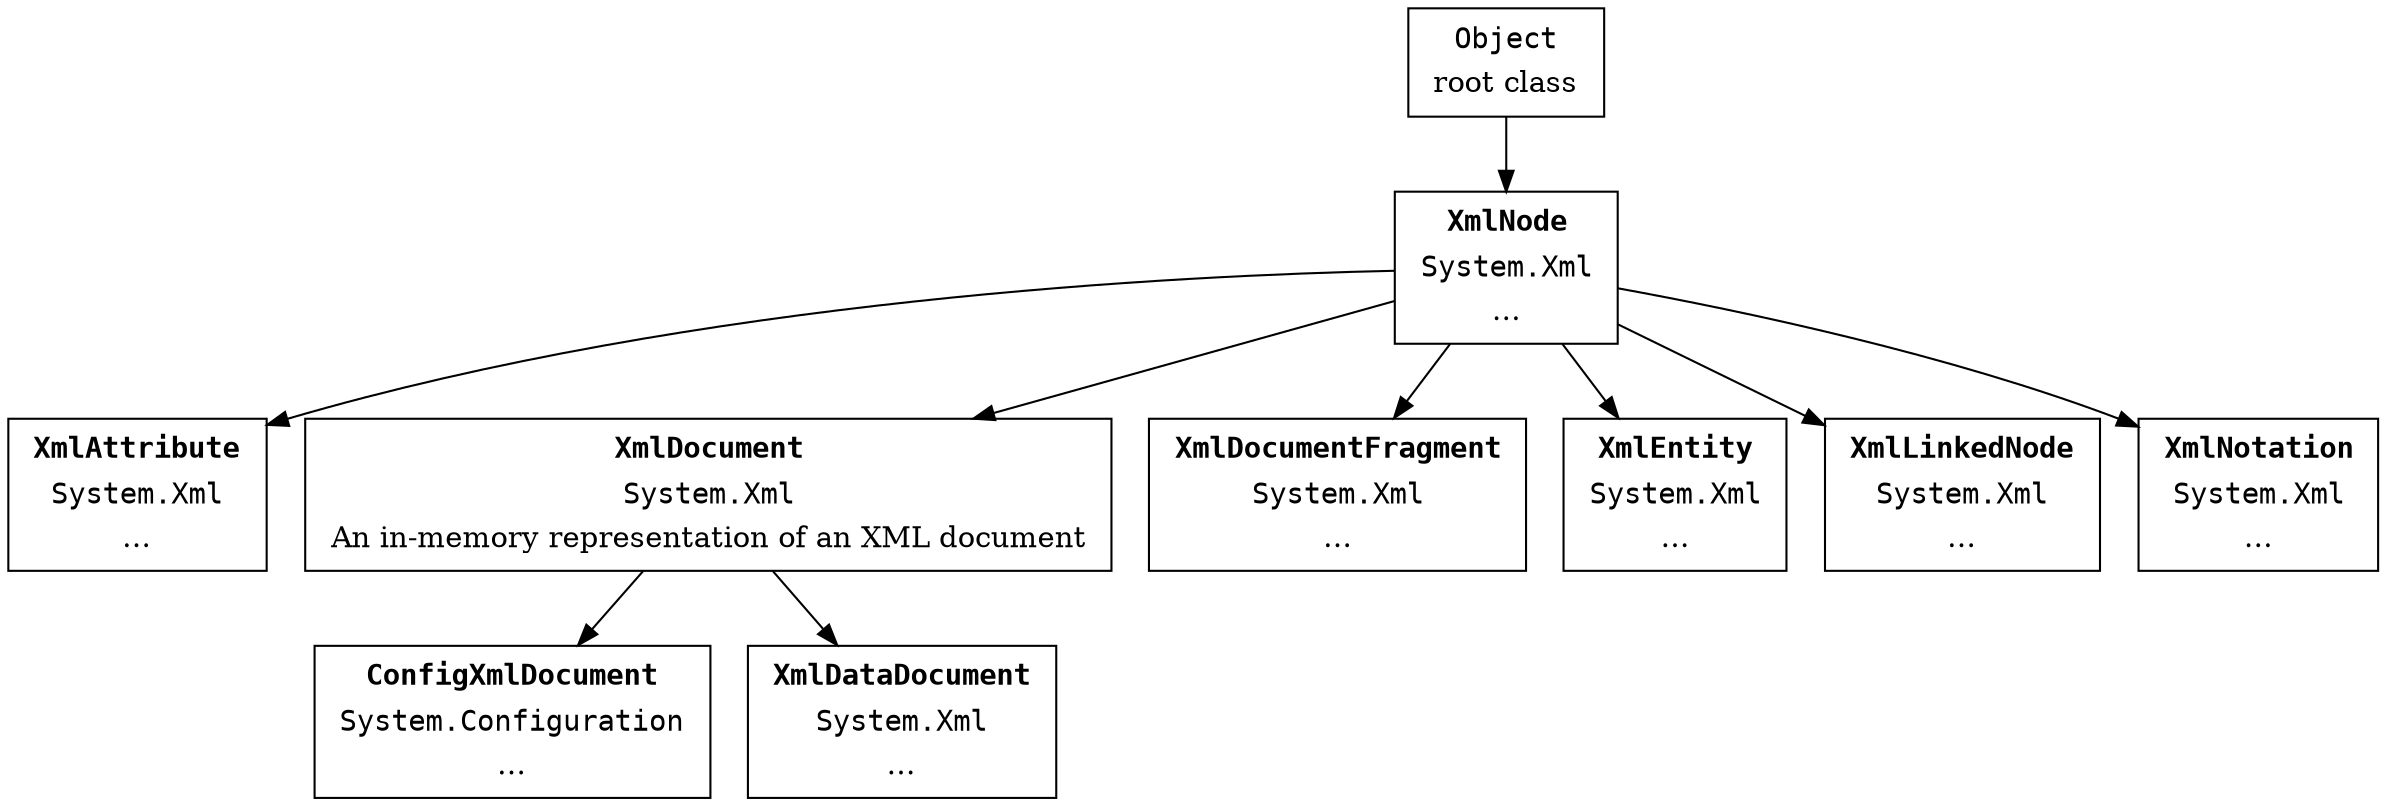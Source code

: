 digraph hierarchy {

   node [ shape=box ]

   System_Object[ label=< <table border="0"><tr><td align="text"><font face="Courier">Object</font></td></tr><tr><td align="text">root class<br align="left"/></td></tr></table> > ];

   System_Xml_XmlNode [ label=< <table border="0"> // {
        <tr><td align="text"><font face="Courier"><b>XmlNode</b></font></td></tr>
        <tr><td><font face="Courier">System.Xml</font></td></tr>
        <tr><td align="text">…</td></tr></table> > ];

   System_Object -> System_Xml_XmlNode

   System_Xml_XmlAttribute [ label=< <table border="0"> // {
        <tr><td align="text"><font face="Courier"><b>XmlAttribute</b></font></td></tr>
        <tr><td><font face="Courier">System.Xml</font></td></tr>
        <tr><td align="text">…</td></tr></table> > ];

   System_Xml_XmlDocument [ label=< <table border="0"> // {
        <tr><td align="text"><font face="Courier"><b>XmlDocument</b></font></td></tr>
        <tr><td><font face="Courier">System.Xml</font></td></tr>
        <tr><td align="text">An in-memory representation of an XML document</td></tr></table> > ];

   System_Xml_XmlDocumentFragment [ label=< <table border="0"> // {
        <tr><td align="text"><font face="Courier"><b>XmlDocumentFragment</b></font></td></tr>
        <tr><td><font face="Courier">System.Xml</font></td></tr>
        <tr><td align="text">…</td></tr></table> > ];

   System_Xml_XmlEntity [ label=< <table border="0"> // {
        <tr><td align="text"><font face="Courier"><b>XmlEntity</b></font></td></tr>
        <tr><td><font face="Courier">System.Xml</font></td></tr>
        <tr><td align="text">…</td></tr></table> > ];

   System_Xml_XmlLinkedNode [ label=< <table border="0"> // {
        <tr><td align="text"><font face="Courier"><b>XmlLinkedNode</b></font></td></tr>
        <tr><td><font face="Courier">System.Xml</font></td></tr>
        <tr><td align="text">…</td></tr></table> > ];

   System_Xml_XmlNotation [ label=< <table border="0"> // {
        <tr><td align="text"><font face="Courier"><b>XmlNotation</b></font></td></tr>
        <tr><td><font face="Courier">System.Xml</font></td></tr>
        <tr><td align="text">…</td></tr></table> > ];

   System_Xml_XmlNode -> System_Xml_XmlAttribute
   System_Xml_XmlNode -> System_Xml_XmlDocument         // here
   System_Xml_XmlNode -> System_Xml_XmlDocumentFragment
   System_Xml_XmlNode -> System_Xml_XmlEntity
   System_Xml_XmlNode -> System_Xml_XmlLinkedNode
   System_Xml_XmlNode -> System_Xml_XmlNotation


   System_Configuration_ConfigXmlDocument [ label=< <table border="0"> // {
         <tr><td align="text"><font face="Courier"><b>ConfigXmlDocument</b></font></td></tr>
         <tr><td><font face="Courier">System.Configuration</font></td></tr>
         <tr><td align="text">…</td></tr></table> > ];

   System_Xml_XmlDataDocument [ label=< <table border="0"> // {
         <tr><td align="text"><font face="Courier"><b>XmlDataDocument</b></font></td></tr>
         <tr><td><font face="Courier">System.Xml</font></td></tr>
         <tr><td align="text">…</td></tr></table> > ];

   System_Xml_XmlDocument -> System_Configuration_ConfigXmlDocument
   System_Xml_XmlDocument -> System_Xml_XmlDataDocument


//
//
//    System_ValueType [ label=< <table border="0"><tr><td align="text"><font face="Courier">ValueType</font></td></tr><tr><td>…</td></tr></table> > ];
//
//    System_Object -> System_ValueType;
//
//    System_Nullable [ label=< <table border="0"> // {
//       <tr><td align="text"><font face="Courier"><b>Nullable&lt;T&gt;</b></font></td></tr>
//       <tr><td><font face="Courier">System</font></td></tr>
//       <tr><td align="text">…</td></tr></table> > ];
//
//    System_Object -> System_Nullable // }
//
//    System_Delegate [ label=< <table border="0"> // {
//       <tr><td align="text"><font face="Courier"><b><i>Delegate</i></b></font></td></tr>
//       <tr><td><font face="Courier">System</font></td></tr>
//       <tr><td align="text">…</td></tr></table> > ];
//
//    System_Object -> System_Delegate // }
//
//    System_Reflection_Memberinfo [ label=< <table border="0"> // {
//       <tr><td align="text"><font face="Courier"><b>MemberInfo</b></font></td></tr>
//       <tr><td align="text"><font face="Courier">Reflection</font></td></tr>
//       <tr><td>…</td></tr></table> > ];
//
//    System_Object -> System_Reflection_Memberinfo; // }
//
//    System_Text_Encoding [ label=< <table border="0"> // {
//       <tr><td align="text"><font face="Courier"><b>Encoding</b></font></td></tr>
//       <tr><td align="text"><font face="Courier">System.Text</font></td></tr>
//       <tr><td align="text">$OutputEncoding<br align="left"/></td></tr></table> > ];
//
//    System_Object -> System_Text_Encoding // }
//
//    System_Environment [ label=< <table border="0"> // {
//       <tr><td align="text"><font face="Courier"><b>Environment</b></font></td></tr>
//       <tr><td align="text"><font face="Courier">System</font></td></tr>
//       <tr><td>Current environment/platform</td></tr></table> > ];
//
//    System_Object -> System_Environment; // }
//
//    System_Attribute [ label=< <table border="0"> // {
//       <tr><td align="text"><font face="Courier"><b>Attribute</b></font></td></tr>
//       <tr><td align="text"><font face="Courier">System</font></td></tr>
//       <tr><td>…</td></tr></table> > ];
//
//
//    System_Object -> System_Attribute; // }
//
//    System_Reflection_AssemblyKeyFileAttribute [ label=< <table border="0"> // {
//       <tr><td align="text"><font face="Courier"><b>AssemblyKeyFileAttribute</b></font></td></tr>
//       <tr><td align="text"><font face="Courier">System.Reflection</font></td></tr>
//       <tr><td align="text">Name of file with key pair</td></tr></table> > ];
//
//    System_Attribute -> System_Reflection_AssemblyKeyFileAttribute // }
//
//    System_Reflection_AssemblyKeyNameAttribute [ label=< <table border="0"> // {
//       <tr><td align="text"><font face="Courier"><b>AssemblyKeyNameAttribute</b></font></td></tr>
//       <tr><td align="text"><font face="Courier">System.Reflection</font></td></tr>
//       <tr><td align="text">Name of key container within CSP</td></tr></table> > ];
//
//    System_Attribute -> System_Reflection_AssemblyKeyNameAttribute // }
//
//    System_STAThreadAttribute [ label=< <table border="0"> // {
//       <tr><td align="text"><font face="Courier"><b>STAThreadAttribute</b></font></td></tr>
//       <tr><td align="text"><font face="Courier">System</font></td></tr>
//       <tr><td align="text">Application is single-threaded apartment<br align="left"/></td></tr></table> > ];
//
//
//    System_Attribute -> System_STAThreadAttribute; // }
//
//    System_MTAThreadAttribute [ label=< <table border="0"> // {
//       <tr><td align="text"><font face="Courier"><b>MTAThreadAttribute</b></font></td></tr>
//       <tr><td align="text"><font face="Courier">System</font></td></tr>
//       <tr><td align="text">Application is multi-threaded apartment<br align="left"/></td></tr></table> > ];
//
//    System_Attribute -> System_MTAThreadAttribute; // }
//
//    System_AttributeUsageAttribute [ label=< <table border="0"> // {
//       <tr><td align="text"><font face="Courier"><b>AttributeUsageAttribute</b></font></td></tr>
//       <tr><td align="text"><font face="Courier">System</font></td></tr>
//       <tr><td>How other attributes are used</td></tr></table> > ];
//
//    System_Attribute -> System_AttributeUsageAttribute // }
//
//    System_MarshalByRefObject [ label=< <table border="0"> // {
//       <tr><td align="text"><font face="Courier"><b>MarshalByRefObject</b></font></td></tr>
//       <tr><td align="text"><font face="Courier">System</font></td></tr>
//       <tr><td align="text">Access object accross<br align="left"/>application boundaries<br align="left"/></td></tr></table> > ];
//
//    System_Object -> System_MarshalByRefObject; // }
//
//    System_ComponentModel_MarshalByValueComponent [ label=< <table border="0"> // {
//       <tr><td align="text"><font face="Courier"><b>MarshalByValueComponent</b></font></td></tr>
//       <tr><td align="text"><font face="Courier">System.ComponentModel</font></td></tr>
//       <tr><td>…</td></tr></table> > ];
//
//    System_Object -> System_ComponentModel_MarshalByValueComponent // }
//
//    System_Data_Common_DataAdapter [ label=< <table border="0"> // {
//       <tr><td align="text"><font face="Courier"><b>DataAdapter</b></font></td></tr>
//       <tr><td align="text"><font face="Courier">System.Data.Common</font></td></tr>
//       <tr><td align="text">Bridge to <font face="Courier">System.Data.DataSet</font><br align="left"/></td></tr></table> > ];
//
//    System_MarshalByRefObject -> System_Data_Common_DataAdapter // }
//
//    System_Data_Common_DbDataAdapter [ label=< <table border="0"> // {
//       <tr><td align="text"><font face="Courier"><b>Db.DataAdapter</b></font></td></tr>
//       <tr><td align="text"><font face="Courier">System.Data.Common</font></td></tr>
//       <tr><td align="text">…<br align="left"/></td></tr></table> > ];
//
//    System_Data_Common_DataAdapter -> System_Data_Common_DbDataAdapter // }
//
//    System_Data_DataRelation [ label=< <table border="0"> // {
//       <tr><td align="text"><font face="Courier"><b>DataRelation</b></font></td></tr>
//       <tr><td align="text"><font face="Courier">System.Data</font></td></tr>
//       <tr><td>Parent-child relation between<br align="left"/>two <font face="Courier">DataTable</font> objects<br align="left"/></td></tr></table> > ];
//
//    System_Object -> System_Data_DataRelation // }
//
//    Microsoft_SqlServer_Server_SqlProcedureAttribute [ label=< <table border="0"> // {
//       <tr><td align="text"><font face="Courier"><b>SqlProcedureAttribute</b></font></td></tr>
//       <tr><td align="text"><font face="Courier">Microsoft.SqlServer.Server</font></td></tr>
//       <tr><td align="text">Used by Visual Studio<br align="left"/></td></tr></table> > ];
//
//    System_Attribute -> Microsoft_SqlServer_Server_SqlProcedureAttribute // }
//
//    System_DateTime [ label=< <table border="0"><tr><td align="text"><font face="Courier">DateTime</font></td></tr><tr><td>…</td></tr></table> > ];
//
//    System_Enum [ label = "Enum" ];
//
//    System_Int32 [ label = "Int32" ];
//
//    System_Void [ label = "Void" ];
//
//
//    System_Exception [ label=< <table border="0"> // {
//       <tr><td align="text"><font face="Courier"><b>Exception</b></font></td></tr>
//       <tr><td align="text"><font face="Courier">System</font></td></tr>
//       <tr><td>…</td></tr></table> > ];
//
//    System_Object -> System_Exception // }
//
//
//    System_Object -> System_Attribute; // }
//
//    System_Func [ label=< <table border="0">
//       <tr><td align="text"><font face="Courier"><b><i>Func&lt;…&gt;</i></b></font></td></tr>
//       <tr><td><font face="Courier">System</font></td></tr>
//       <tr><td align="text">…</td></tr></table> > ];
//
//    System_Delegate -> System_Func;
//
//    System_MulticastDelegate [ label=< <table border="0">
//       <tr><td align="text"><font face="Courier"><b><i>MulticastDelegate</i></b></font></td></tr>
//       <tr><td><font face="Courier">System</font></td></tr>
//       <tr><td align="text">…</td></tr></table> > ];
//
//    System_Delegate -> System_MulticastDelegate;
//
//    System_Action [ label=< <table border="0">
//       <tr><td align="text"><font face="Courier"><b><i>Action&lt;…&gt;</i></b></font></td></tr>
//       <tr><td><font face="Courier">System</font></td></tr>
//       <tr><td align="text">…</td></tr></table> > ];
//
//    System_Delegate -> System_Action;
//
//    System_EventHandler [ label=< <table border="0"> // {
//       <tr><td align="text"><font face="Courier"><b>EventHandler</b></font></td></tr>
//       <tr><td><font face="Courier">System</font></td></tr>
//       <tr><td align="text">Method that handles<br align="left"/>events without data<br align="left"/></td></tr></table> > ];
//
//    System_Delegate -> System_EventHandler // }
//
//    System_Collections_IEnumerable [ label=< <table border="0"> // {
//       <tr><td align="text"><font face="Courier"><b>IEnumerable</b></font></td></tr>
//       <tr><td><font face="Courier">System.Collections</font></td></tr>
//       <tr><td align="text">Used for the <font face="Courier">foreach</font> keyword<br align="left"/></td></tr></table> > ];
//    // }
//
//    System_Collections_IEnumerator [ label=< <table border="0">
//       <tr><td align="text"><font face="Courier"><b>IEnumerator</b></font></td></tr>
//       <tr><td><font face="Courier">System.Collections</font></td></tr>
//       <tr><td align="text">Returned by <font face="Courier">IEnumerable.GetEnumerator()</font><br align="left"/></td></tr></table> > ];
//
//    System_Collections_Generic_IEnumerable [ label=< <table border="0"> // {
//       <tr><td align="text"><font face="Courier"><b>IEnumerable&lt;T&gt;</b></font></td></tr>
//       <tr><td><font face="Courier">System.Collections.Generic</font></td></tr>
//       <tr><td align="text">…<br align="left"/></td></tr></table> > ];
//
//    System_Collections_IEnumerable -> System_Collections_Generic_IEnumerable // }
//
//    System_Collections_Specialized_NameObjectCollectionBase [ label=< <table border="0"> // {
//       <tr><td align="text"><font face="Courier"><b><i>NameObjectCollectionBase</i></b></font></td></tr>
//       <tr><td><font face="Courier">System.Collections.Specialized</font></td></tr>
//       <tr><td align="text">Abstract base class for string-key<br align="left"/>object-value pairs<br align="left"/></td></tr></table> > ];
//
//    System_Object -> System_Collections_Specialized_NameObjectCollectionBase // }
//
//    System_Collections_Specialized_NameObjectCollection [ label=< <table border="0"> // {
//       <tr><td align="text"><font face="Courier"><b>NameObjectCollection</b></font></td></tr>
//       <tr><td><font face="Courier">System.Collections.Specialized</font></td></tr>
//       <tr><td align="text">…<br align="left"/></td></tr> </table> > ]
//
//    System_Collections_Specialized_NameObjectCollectionBase -> System_Collections_Specialized_NameObjectCollection // }
//
//    System_Net_WebHeaderCollection [ label=< <table border="0"> // {
//       <tr><td align="text"><font face="Courier"><b>WebHeaderCollection</b></font></td></tr>
//       <tr><td><font face="Courier">System.Net</font></td></tr>
//       <tr><td align="text">…<br align="left"/></td></tr> </table> > ]
//
//   System_Collections_Specialized_NameObjectCollection -> System_Net_WebHeaderCollection // }
//
//    System_Reflection_TypeInfo [ label=< <table border="0"> // {
//       <tr><td align="text"><font face="Courier"><b>TypeInfo</b></font></td></tr>
//       <tr><td><font face="Courier">System.Reflection</font></td></tr>
//       <tr><td align="text">Abstract class<br align="left"/></td></tr></table> > ];
//
//    System_Type -> System_Reflection_TypeInfo; // }
//
//    System_Reflection_TypeDelegator [ label=< <table border="0">
//       <tr><td align="text"><font face="Courier"><b>TypeDelegator</b></font></td></tr>
//       <tr><td align="text"><font face="Courier">System.Reflection</font></td></tr>
//       <tr><td>…</td></tr></table> > ];
//
//    System_Reflection_Emit_TypeBuilder [ label=< <table border="0">
//       <tr><td align="text"><font face="Courier"><b>TypeBuilder</b></font></td></tr>
//       <tr><td align="text"><font face="Courier">System.Reflection.Emit</font></td></tr>
//       <tr><td align="text">Define and create new<br align="left"/>classes/instances at runtime<br align="left"/></td></tr>
//    </table> > ];
//
//    System_Reflection_Emit_GenericTypeParameterBuilderClass [ label=< <table border="0">
//       <tr><td align="text"><font face="Courier"><b>GenericParameterBuilderClass</b></font></td></tr>
//       <tr><td align="text"><font face="Courier">System.Reflection.Emit</font></td></tr>
//       <tr><td align="text">…<br align="left"/>…<br align="left"/></td></tr>
//    </table> > ];
//
//    System_Reflection_Emit_EnumBuilder [ label=< <table border="0">
//       <tr><td align="text"><font face="Courier"><b>EnumBuilder</b></font></td></tr>
//       <tr><td align="text"><font face="Courier">System.Reflection.Emit</font></td></tr>
//       <tr><td align="text">…<br align="left"/>…<br align="left"/></td></tr>
//    </table> > ];
//
//    System_Type [ label=< <table border="0">
//       <tr><td align="text"><font face="Courier"><b>Type</b></font></td></tr>
//       <tr><td align="text"><font face="Courier">System</font></td></tr>
//       <tr><td>…</td></tr></table> > ];
//
//
//    System_Text_EncodingNLS [ label=< <table border="0">
//       <tr><td align="text"><font face="Courier"><b>EncodingNLS</b></font></td></tr>
//       <tr><td align="text"><font face="Courier">System.Text</font></td></tr>
//       <tr><td>…</td></tr></table> > ];
//
//    System_Text_Encoding -> System_Text_EncodingNLS
//
//    System_Text_BaseCodePageEncoding [ label=< <table border="0">
//       <tr><td align="text"><font face="Courier"><b>BaseCodePageEncoding</b></font></td></tr>
//       <tr><td align="text"><font face="Courier">System.Text</font></td></tr>
//       <tr><td>…</td></tr></table> > ];
//
//    System_Text_EncodingNLS -> System_Text_BaseCodePageEncoding
//
//    System_Text_SBSCCodePageEncoding [ label=< <table border="0">
//       <tr><td align="text"><font face="Courier"><b>SBSCCodePageEncoding</b></font></td></tr>
//       <tr><td align="text"><font face="Courier">System.Text</font></td></tr>
//       <tr><td align="text">[System.Console]::Encoding</td></tr></table> > ];
//
//    System_Text_BaseCodePageEncoding -> System_Text_SBSCCodePageEncoding
//
//    System_Type -> System_Reflection_TypeDelegator;
//    System_Type -> System_Reflection_Emit_TypeBuilder;
//    System_Type -> System_Reflection_Emit_GenericTypeParameterBuilderClass;
//    System_Type -> System_Reflection_Emit_EnumBuilder;
//
//
//
//
//    System_DefaultPropertyAttribute [ label=< <table border="0">
//       <tr><td align="text"><font face="Courier"><b>DefaultPropertyAttribute</b></font></td></tr>
//       <tr><td align="text"><font face="Courier">System.ComponentModel</font></td></tr>
//       <tr><td>…</td></tr></table> > ];
//
//
//
//
//
//    System_Data_DataTable [ label=< <table border="0">
//       <tr><td align="text"><font face="Courier"><b>DataTable</b></font></td></tr>
//       <tr><td align="text"><font face="Courier">System.Data</font></td></tr>
//       <tr><td>In-memory cache of data<br align="left"/></td></tr></table> > ];
//
//    System_ComponentModel_MarshalByValueComponent-> System_Data_DataTable;
//
//
//    System_Web_UI_WebControls_WebControl [ label=< <table border="0">
//       <tr><td align="text"><font face="Courier"><b>WebControl</b></font></td></tr>
//       <tr><td align="text"><font face="Courier">System.Web.UI.WebControls</font></td></tr>
//       <tr><td>…<br align="left"/>…</td></tr></table> > ];
//
//    System_Web_UI_Control -> System_Web_UI_WebControls_WebControl
//
//    System_Windows_Forms_Control [ label=< <table border="0"> // {
//       <tr><td align="text"><font face="Courier"><b>Control</b></font></td></tr>
//       <tr><td align="text"><font face="Courier">System.Windows.Forms</font></td></tr>
//       <tr><td>Controls such as buttons etc.<br align="left"/></td></tr></table> > ];
//
//    System_ComponentModel_Component -> System_Windows_Forms_Control // }
//
//    System_Windows_Forms_ScrollableControl [ label=< <table border="0"> // {
//       <tr><td align="text"><font face="Courier"><b>ScrollableControl</b></font></td></tr>
//       <tr><td align="text"><font face="Courier">System.Windows.Forms</font></td></tr>
//       <tr><td align="text">Auto-scrolling controls<br align="left"/></td></tr></table> > ];
//
//    System_Windows_Forms_Control -> System_Windows_Forms_ScrollableControl // }
//
//    System_Windows_Forms_ContainerControl [ label=< <table border="0"> // {
//       <tr><td align="text"><font face="Courier"><b>ContainerControl</b></font></td></tr>
//       <tr><td align="text"><font face="Courier">System.Windows.Forms</font></td></tr>
//       <tr><td align="text">Container for controls<br align="left"/>Provides focus management<br align="left"/></td></tr></table> > ];
//
//    System_Windows_Forms_ScrollableControl -> System_Windows_Forms_ContainerControl // }
//
//    System_Windows_Forms_Form [ label=< <table border="0"> // {
//       <tr><td align="text"><font face="Courier"><b>Form</b></font></td></tr>
//       <tr><td align="text"><font face="Courier">System.Windows.Forms</font></td></tr>
//       <tr><td align="text">Window or Dialog for<br align="left"/>application's GUI<br align="left"/></td></tr></table> > ];
//
//    System_Windows_Forms_ContainerControl -> System_Windows_Forms_Form // }
//
//    System_Data_DataSet [ label=< <table border="0">
//       <tr><td align="text"><font face="Courier"><b>DataSet</b></font></td></tr>
//       <tr><td align="text"><font face="Courier">System.Data</font></td></tr>
//       <tr><td>In-memory data table</td></tr></table> > ];
//
//    System_ComponentModel_MarshalByValueComponent-> System_Data_DataSet;
//
//    System_Management_Automation_PSObject [ label=< <table border="0"> // {
//       <tr><td align="text"><font face="Courier"><b>PSObject</b></font></td></tr>
//       <tr><td align="text"><font face="Courier">System.Management.Automation</font></td></tr>
//       <tr><td>…</td></tr></table> > ];
//
//    System_Object -> System_Management_Automation_PSObject; // }
//
//    System_Management_Automation_InformationalRecord [ label=< <table border="0"> // {
//       <tr><td align="text"><font face="Courier"><b>InformationalRecord</b></font></td></tr>
//       <tr><td align="text"><font face="Courier">System.Management.Automation</font></td></tr>
//       <tr><td align="text">Base class for items<br align="left"/>in <font face="Courier">PSInformationalBuffers<br align="left"/></font></td></tr></table> > ];
//
//    System_Object -> System_Management_Automation_InformationalRecord; // }
//
//    System_Management_Automation_PSVariable [ label=< <table border="0">
//       <tr><td align="text"><font face="Courier"><b>PSVariable</b></font></td></tr>
//       <tr><td align="text"><font face="Courier">System.Management.Automation</font></td></tr>
//       <tr><td align="text">…<br align="left"/></td></tr></table> > ];
//
//    System_Object -> System_Management_Automation_PSVariable
//
//    System_Management_Automation_CommandInfo [ label=< <table border="0"> // {
//       <tr><td align="text"><font face="Courier"><b>CommandInfo</b></font></td></tr>
//       <tr><td align="text"><font face="Courier">System.Management.Automation</font></td></tr>
//       <tr><td>…</td></tr></table> > ];
//
//    System_Object -> System_Management_Automation_CommandInfo // }
//
//    System_Management_Automation_FunctionInfo [ label=< <table border="0"> // {
//       <tr><td align="text"><font face="Courier"><b>FunctionInfo</b></font></td></tr>
//       <tr><td align="text"><font face="Courier">System.Management.Automation</font></td></tr>
//       <tr><td>…</td></tr></table> > ];
//
//    System_Management_Automation_CommandInfo -> System_Management_Automation_FunctionInfo // }
//
//    System_Management_Automation_CmdletInfo [ label=< <table border="0"> // {
//       <tr><td align="text"><font face="Courier"><b>CmdletInfo</b></font></td></tr>
//       <tr><td align="text"><font face="Courier">System.Management.Automation</font></td></tr>
//       <tr><td>…</td></tr></table> > ];
//
//    System_Management_Automation_CommandInfo -> System_Management_Automation_CmdletInfo // }
//
//    System_Web_UI_Control [ label=< <table border="0">
//       <tr><td align="text"><font face="Courier"><b>Control</b></font></td></tr>
//       <tr><td align="text"><font face="Courier">System.Web.UI</font></td></tr>
//       <tr><td>…<br align="left"/>ASP.NET server controls</td></tr></table> > ];
//
//    System_Object -> System_Web_UI_Control
//
//    System_Management_Automation_AliasInfo [ label=< <table border="0">
//       <tr><td align="text"><font face="Courier"><b>AliasInfo</b></font></td></tr>
//       <tr><td align="text"><font face="Courier">System.Management.Automation</font></td></tr>
//       <tr><td>…</td></tr></table> > ];
//
//    System_Management_Automation_CommandInfo -> System_Management_Automation_AliasInfo
//
//    System_Management_Automation_PSCustomObject [ label=< <table border="0">
//       <tr><td align="text"><font face="Courier"><b>PSCustomObject</b></font></td></tr>
//       <tr><td align="text"><font face="Courier">System.Management.Automation</font></td></tr>
//       <tr><td>…</td></tr></table> > ];
//
//    System_Management_Automation_Internal_CmdletMetadataAttribute [ label=< <table border="0"> // {
//       <tr><td align="text"><font face="Courier"><b>CmdletMetadataAttribute</b></font></td></tr>
//       <tr><td align="text"><font face="Courier">System.Management.Automation.Internal</font></td></tr>
//       <tr><td>…</td></tr></table> > ];
//
//    System_Attribute -> System_Management_Automation_Internal_CmdletMetadataAttribute // }
//
//    System_Management_Automation_CmdletCommonMetadataAttribute [ label=< <table border="0"> // {
//       <tr><td align="text"><font face="Courier"><b>CmdletCommonMetadataAttribute</b></font></td></tr>
//       <tr><td align="text"><font face="Courier">System.Management.Automation</font></td></tr>
//       <tr><td>…</td></tr></table> > ];
//
//    System_Management_Automation_Internal_CmdletMetadataAttribute -> System_Management_Automation_CmdletCommonMetadataAttribute // }
//
//    System_Management_Automation_CmdletBindingAttribute [ label=< <table border="0"> // {
//       <tr><td align="text"><font face="Courier"><b>CmdletBindingAttribute</b></font></td></tr>
//       <tr><td align="text"><font face="Courier">System.Management.Automation</font></td></tr>
//       <tr><td align="text">cmdlet parameter binding<br align="left"/>rather than script parameter binding<br align="left"/></td></tr></table> > ];
//
//    System_Management_Automation_CmdletCommonMetadataAttribute -> System_Management_Automation_CmdletBindingAttribute // }
//
//    System_ComponentModel_Component [ label=< <table border="0"> // {
//       <tr><td align="text"><font face="Courier"><b>Component</b></font></td></tr>
//       <tr><td align="text"><font face="Courier">System.ComponentModel</font></td></tr>
//       <tr><td align="text">Base implementation for <font face="monospace">IComponent</font><br align="left"/>Enables object sharing between applications<br align="left"/></td></tr></table> > ];
//
//    System_MarshalByRefObject -> System_ComponentModel_Component // }
//
//    System_Diagnosticts_Process [ label=< <table border="0"> // {
//       <tr><td align="text"><font face="Courier"><b>Process</b></font></td></tr>
//       <tr><td align="text"><font face="Courier">System.Diagnostics</font></td></tr>
//       <tr><td>…</td></tr></table> > ];
//
//    System_ComponentModel_Component -> System_Diagnosticts_Process // }
//
//    System_Data_Common_DbConnection [ label=< <table border="0">
//       <tr><td align="text"><font face="Courier"><b>DbConnection</b></font></td></tr>
//       <tr><td align="text"><font face="Courier">System.Data.Common</font></td></tr>
//       <tr><td>Base class for DB connections</td></tr></table> > ];
//
//    System_Data_Common_DbCommand [ label=< <table border="0">
//       <tr><td align="text"><font face="Courier"><b>DbCommand</b></font></td></tr>
//       <tr><td align="text"><font face="Courier">System.Data.Common</font></td></tr>
//       <tr><td>SQL statement or stored procedure</td></tr></table> > ];
//
//    System_IO_Stream [ label=< <table border="0"> // {
//       <tr><td align="text"><font face="Courier"><b>Stream</b></font></td></tr>
//       <tr><td align="text"><font face="Courier">System.IO</font></td></tr>
//       <tr><td></td></tr></table> > ];
//
//    System_MarshalByRefObject -> System_IO_Stream // }
//
//    System_IO_FileStream [ label=< <table border="0"> // {
//       <tr><td align="text"><font face="Courier"><b>FileStream</b></font></td></tr>
//       <tr><td align="text"><font face="Courier">System.IO</font></td></tr>
//       <tr><td></td></tr></table> > ];
//
//    System_IO_Stream -> System_IO_FileStream // }
//
//    System_IO_TextReader [ label=< <table border="0"> // {
//       <tr><td align="text"><font face="Courier"><b><i>TextReader</i></b></font></td></tr>
//       <tr><td align="text"><font face="Courier">System.IO</font></td></tr>
//       <tr><td></td></tr></table> > ];
//
//    System_MarshalByRefObject -> System_IO_TextReader // }
//
//    System_IO_StreamReader [ label=< <table border="0"> // {
//       <tr><td align="text"><font face="Courier"><b>StreamReader</b></font></td></tr>
//       <tr><td align="text"><font face="Courier">System.IO</font></td></tr>
//       <tr><td></td></tr></table> > ];
//
//    System_IO_TextReader -> System_IO_StreamReader // }
//
//    System_IO_FileSystemInfo [ label=< <table border="0">
//       <tr><td align="text"><font face="Courier"><b>FileSystemInfo</b></font></td></tr>
//       <tr><td align="text"><font face="Courier">System.IO</font></td></tr>
//       <tr><td></td></tr></table> > ];
//
//    System_MarshalByRefObject -> System_IO_FileSystemInfo
//
//    System_IO_DirectoryInfo [ label=< <table border="0">
//       <tr><td align="text"><font face="Courier"><b>DirectoryInfo</b></font></td></tr>
//       <tr><td align="text"><font face="Courier">System.IO</font></td></tr>
//       <tr><td></td></tr></table> > ];
//
//    System_IO_FileSystemInfo -> System_IO_DirectoryInfo
//
//    System_IO_FileInfo [ label=< <table border="0">
//       <tr><td align="text"><font face="Courier"><b>FileInfo</b></font></td></tr>
//       <tr><td align="text"><font face="Courier">System.IO</font></td></tr>
//       <tr><td></td></tr></table> > ];
//
//    System_IO_FileSystemInfo -> System_IO_FileInfo
//
//    System_Data_Common_DbDataReader [ label=< <table border="0">
//       <tr><td align="text"><font face="Courier"><b>DbDataReader</b></font></td></tr>
//       <tr><td align="text"><font face="Courier">System.Data.Common</font></td></tr>
//       <tr><td align="text">Read forward-only rows<br align="left"/>from data source<br align="left"/></td></tr></table> > ];
//
//    System_MarshalByRefObject -> System_Data_Common_DbDataReader
//
//    System_Data_DataTableReader [ label=< <table border="0">
//       <tr><td align="text"><font face="Courier"><b>DataTableReader</b></font></td></tr>
//       <tr><td align="text"><font face="Courier">System.Data</font></td></tr>
//       <tr><td align="text">…<br align="left"/></td></tr></table> > ];
//
//    System_Data_Common_DbDataReader -> System_Data_DataTableReader
//
//    System_Net_WebRequest [ label=< <table border="0">
//       <tr><td align="text"><font face="Courier"><b><i>WebRequest</i></b></font></td></tr>
//       <tr><td align="text"><font face="Courier">System.Net</font></td></tr>
//       <tr><td align="text">URI requests</td></tr></table> > ];
//
//    System_MarshalByRefObject -> System_Net_WebRequest
//
//    System_Net_WebResponse [ label=< <table border="0">
//       <tr><td align="text"><font face="Courier"><b><i>WebResponse</i></b></font></td></tr>
//       <tr><td align="text"><font face="Courier">System.Net</font></td></tr>
//       <tr><td align="text">…</td></tr></table> > ];
//
//    System_MarshalByRefObject -> System_Net_WebResponse
//
//    System_Net_HttpWebResponse [ label=< <table border="0">
//       <tr><td align="text"><font face="Courier"><b>HttpWebResponse</b></font></td></tr>
//       <tr><td align="text"><font face="Courier">System.Net</font></td></tr>
//       <tr><td align="text">…</td></tr></table> > ];
//
//    System_Net_WebResponse -> System_Net_HttpWebResponse
//
//    System_Net_HttpWebRequest [ label=< <table border="0">
//       <tr><td align="text"><font face="Courier"><b>HttpWebRequest</b></font></td></tr>
//       <tr><td align="text"><font face="Courier">System.Net</font></td></tr>
//       <tr><td align="text">HTTP requests</td></tr></table> > ];
//
//    System_Net_WebRequest -> System_Net_HttpWebRequest
//
//    Oracle_DataAccess_Client_OracleConnection [ label=< <table border="0">
//       <tr><td align="text"><font face="Courier"><b>OracleConnection</b></font></td></tr>
//       <tr><td align="text"><font face="Courier">Oracle.DataAccess.Client</font></td></tr>
//       <tr><td></td></tr></table> > ];
//
//    Oracle_ManagedDataAccess_Client_OracleConnection [ label=< <table border="0">
//       <tr><td align="text"><font face="Courier"><b>OracleConnection</b></font></td></tr>
//       <tr><td align="text"><font face="Courier">Oracle.ManagedDataAccess.Client</font></td></tr>
//       <tr><td></td></tr></table> > ];
//
//    Oracle_ManagedDataAccess_Client_OracleCommand [ label=< <table border="0">
//       <tr><td align="text"><font face="Courier"><b>OracleCommand</b></font></td></tr>
//       <tr><td align="text"><font face="Courier">Oracle.ManagedDataAccess.Client</font></td></tr>
//       <tr><td></td></tr></table> > ];
//
//    Oracle_ManagedDataAccess_Client_OracleDataReader [ label=< <table border="0">
//       <tr><td align="text"><font face="Courier"><b>OracleDataReader</b></font></td></tr>
//       <tr><td align="text"><font face="Courier">Oracle.ManagedDataAccess.Client</font></td></tr>
//       <tr><td></td></tr></table> > ];
//
//    System_Data_Common_DbDataReader -> Oracle_ManagedDataAccess_Client_OracleDataReader
//
//    System_Management_Automation_Cmdlet [ label=< <table border="0">
//       <tr><td align="text"><font face="Courier"><b>Cmdlet</b></font></td></tr>
//       <tr><td align="text"><font face="Courier">System.Management.Automation</font></td></tr>
//       <tr><td align="text">Base class for all PowerShell cmdLets<br align="left"/></td></tr></table> > ];
//
//    System_Management_Automation_PSCmdlet [ label=< <table border="0">
//       <tr><td align="text"><font face="Courier"><b>PSCmdlet</b></font></td></tr>
//       <tr><td align="text"><font face="Courier">System.Management.Automation</font></td></tr>
//       <tr><td align="text">…<br align="left"/></td></tr></table> > ];
//
//
//    System_Management_Automation_Internal_InternalCommand [ label=< <table border="0">
//       <tr><td align="text"><font face="Courier"><b>InternalCommand</b></font></td></tr>
//       <tr><td align="text"><font face="Courier">System.Management.Automation.Internal</font></td></tr>
//       <tr><td>…</td></tr></table> > ];
//
//     System_AppDomain [ label=< <table border="0">
//                             <tr><td align="text"><font face="Courier">AppDomain</font></td></tr>
//                             <tr><td>Application Domain</td></tr></table> > ];
//
//    Microsoft_PowerShell_Commands_ByteCollection [ label=< <table border="0">
//       <tr><td align="text"><font face="Courier"><b>ByteCollection</b></font></td></tr>
//       <tr><td align="text"><font face="Courier">Microsoft.PowerShell.Commands</font></td></tr>
//       <tr><td>…</td></tr></table> > ];
//
//    System_Object -> Microsoft_PowerShell_Commands_ByteCollection
//
//
//    System_CLSCompliantAttribute [ label = "CLSCompliantAttribute" ];
//
//    System_ValueType -> System_Enum;
//    System_ValueType -> System_DateTime;
//
//    System_ValueType -> System_Int32;
//
//    System_ValueType -> System_Void;
//
//
//
//    System_Attribute -> System_CLSCompliantAttribute;
//    System_Attribute -> System_DefaultPropertyAttribute;
//
//    System_Reflection_Memberinfo -> System_Type;
//
//    System_RuntimeType [ label=< <table border="0"><tr><td align="text"><font face="Courier">RuntimeType</font></td></tr><tr><td>Not documented?</td></tr></table> > ];
//    System_Reflection_TypeInfo -> System_RuntimeType;
//
//
//    System_Runtime_ConstrainedExecution_CriticalFinalizerObject [ label=< <table border="0"> // {
//       <tr><td align="text"><font face="Courier"><b>CriticalFinalizerObject</b></font></td></tr>
//       <tr><td align="text"><font face="Courier">System.Runtime.ConstrainedExecution</font></td></tr>
//       <tr><td align="text">Mark finalization code in derived<br align="left"/>as critical.<br align="left"/></td></tr></table> > ];
//
//    System_Object -> System_Runtime_ConstrainedExecution_CriticalFinalizerObject // }
//
//    System_Threading_Thread[ label=< <table border="0"> // {
//       <tr><td align="text"><font face="Courier"><b>Thread</b></font></td></tr>
//       <tr><td align="text"><font face="Courier">System.Threading</font></td></tr>
//       <tr><td align="text">Create and control a thread<br align="left"/></td></tr></table> > ];
//
//    System_Runtime_ConstrainedExecution_CriticalFinalizerObject -> System_Threading_Thread // }
//
//
//    System_Object -> System_Management_Automation_PSCustomObject;
//
//
//   System_MarshalByRefObject -> System_AppDomain;
//
//   System_Object -> System_Management_Automation_Internal_InternalCommand
//   System_Management_Automation_Internal_InternalCommand -> System_Management_Automation_Cmdlet
//   System_Management_Automation_Cmdlet -> System_Management_Automation_PSCmdlet
//
//   System_ComponentModel_Component -> System_Data_Common_DbConnection
//   System_Data_Common_DbConnection -> Oracle_DataAccess_Client_OracleConnection
//   System_Data_Common_DbConnection -> Oracle_ManagedDataAccess_Client_OracleConnection
//
//   System_ComponentModel_Component -> System_Data_Common_DbCommand
//   System_Data_Common_DbCommand -> Oracle_ManagedDataAccess_Client_OracleCommand

}
